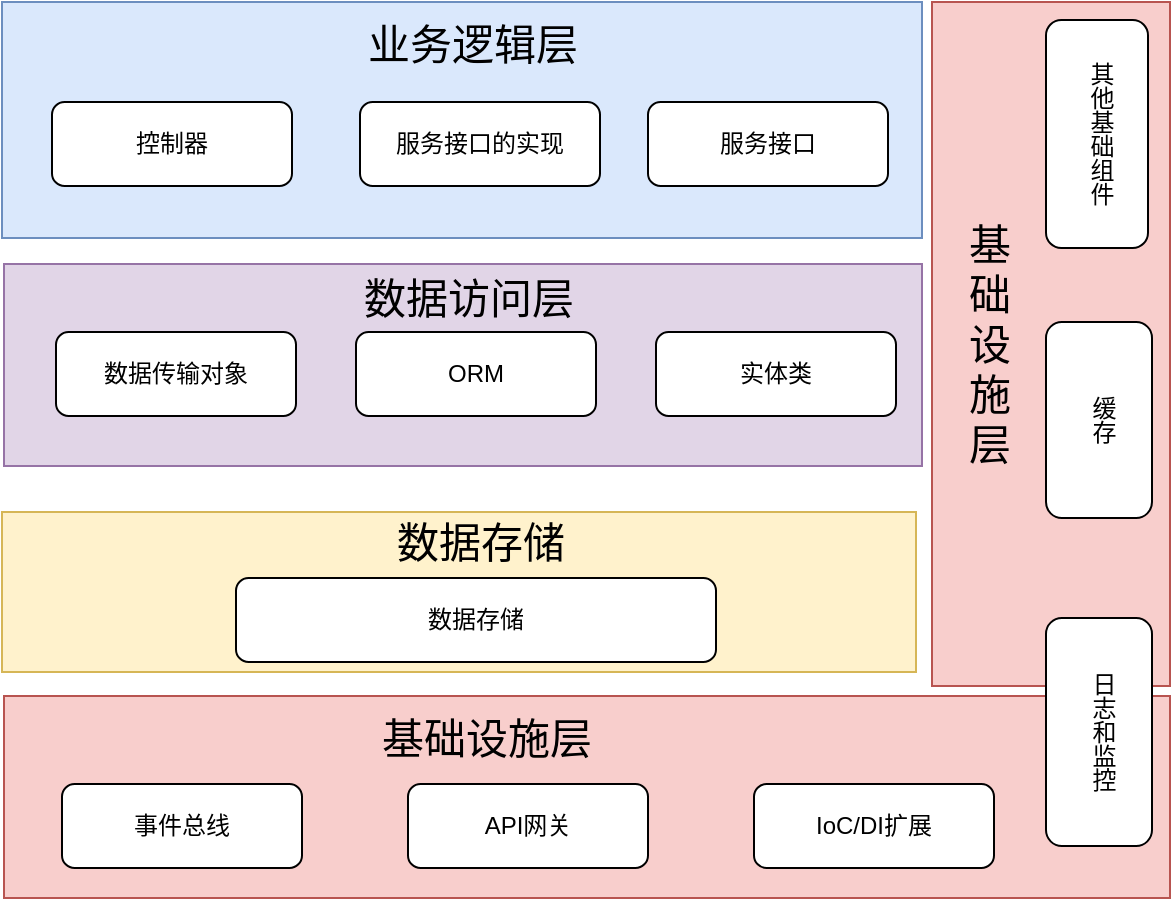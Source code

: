 <mxfile version="24.0.5" type="github">
  <diagram name="第 1 页" id="gDgN7H731Hi8wFHDhj4w">
    <mxGraphModel dx="1613" dy="715" grid="0" gridSize="10" guides="1" tooltips="1" connect="1" arrows="1" fold="1" page="0" pageScale="1" pageWidth="827" pageHeight="1169" math="0" shadow="0">
      <root>
        <mxCell id="0" />
        <mxCell id="1" parent="0" />
        <mxCell id="Er5V7Kn-AQLFlXeDB5cN-2" value="" style="whiteSpace=wrap;html=1;fillColor=#fff2cc;strokeColor=#d6b656;" vertex="1" parent="1">
          <mxGeometry x="-372" y="319" width="457" height="80" as="geometry" />
        </mxCell>
        <mxCell id="Er5V7Kn-AQLFlXeDB5cN-6" value="" style="whiteSpace=wrap;html=1;fillColor=#e1d5e7;strokeColor=#9673a6;" vertex="1" parent="1">
          <mxGeometry x="-371" y="195" width="459" height="101" as="geometry" />
        </mxCell>
        <mxCell id="Er5V7Kn-AQLFlXeDB5cN-18" value="" style="whiteSpace=wrap;html=1;fillColor=#dae8fc;strokeColor=#6c8ebf;" vertex="1" parent="1">
          <mxGeometry x="-372" y="64" width="460" height="118" as="geometry" />
        </mxCell>
        <mxCell id="Er5V7Kn-AQLFlXeDB5cN-24" value="" style="whiteSpace=wrap;html=1;fillColor=#f8cecc;strokeColor=#b85450;" vertex="1" parent="1">
          <mxGeometry x="93" y="64" width="119" height="342" as="geometry" />
        </mxCell>
        <mxCell id="Er5V7Kn-AQLFlXeDB5cN-25" value="" style="whiteSpace=wrap;html=1;fillColor=#f8cecc;strokeColor=#b85450;" vertex="1" parent="1">
          <mxGeometry x="-371" y="411" width="583" height="101" as="geometry" />
        </mxCell>
        <mxCell id="Er5V7Kn-AQLFlXeDB5cN-26" value="事件总线" style="rounded=1;whiteSpace=wrap;html=1;" vertex="1" parent="1">
          <mxGeometry x="-342" y="455" width="120" height="42" as="geometry" />
        </mxCell>
        <mxCell id="Er5V7Kn-AQLFlXeDB5cN-27" value="API网关" style="rounded=1;whiteSpace=wrap;html=1;" vertex="1" parent="1">
          <mxGeometry x="-169" y="455" width="120" height="42" as="geometry" />
        </mxCell>
        <mxCell id="Er5V7Kn-AQLFlXeDB5cN-28" value="缓存" style="rounded=1;whiteSpace=wrap;html=1;textDirection=vertical-rl;" vertex="1" parent="1">
          <mxGeometry x="150" y="224" width="53" height="98" as="geometry" />
        </mxCell>
        <mxCell id="Er5V7Kn-AQLFlXeDB5cN-29" value="基础设施层" style="text;html=1;align=center;verticalAlign=middle;whiteSpace=wrap;rounded=0;fontSize=21;" vertex="1" parent="1">
          <mxGeometry x="-193" y="417" width="127" height="30" as="geometry" />
        </mxCell>
        <mxCell id="Er5V7Kn-AQLFlXeDB5cN-30" value="基础设施层" style="text;html=1;align=center;verticalAlign=middle;whiteSpace=wrap;rounded=0;fontSize=21;" vertex="1" parent="1">
          <mxGeometry x="106" y="161" width="32" height="147" as="geometry" />
        </mxCell>
        <mxCell id="Er5V7Kn-AQLFlXeDB5cN-31" value="日志和监控" style="rounded=1;whiteSpace=wrap;html=1;textDirection=vertical-rl;" vertex="1" parent="1">
          <mxGeometry x="150" y="372" width="53" height="114" as="geometry" />
        </mxCell>
        <mxCell id="Er5V7Kn-AQLFlXeDB5cN-32" value="其他基础组件" style="rounded=1;whiteSpace=wrap;html=1;textDirection=vertical-lr;labelPosition=center;verticalLabelPosition=middle;align=center;verticalAlign=middle;labelBackgroundColor=default;" vertex="1" parent="1">
          <mxGeometry x="150" y="73" width="51" height="114" as="geometry" />
        </mxCell>
        <mxCell id="Er5V7Kn-AQLFlXeDB5cN-33" value="IoC/DI扩展" style="rounded=1;whiteSpace=wrap;html=1;" vertex="1" parent="1">
          <mxGeometry x="4" y="455" width="120" height="42" as="geometry" />
        </mxCell>
        <mxCell id="Er5V7Kn-AQLFlXeDB5cN-34" value="数据存储" style="rounded=1;whiteSpace=wrap;html=1;" vertex="1" parent="1">
          <mxGeometry x="-255" y="352" width="240" height="42" as="geometry" />
        </mxCell>
        <mxCell id="Er5V7Kn-AQLFlXeDB5cN-38" value="业务逻辑层" style="text;html=1;align=center;verticalAlign=middle;whiteSpace=wrap;rounded=0;fontSize=21;" vertex="1" parent="1">
          <mxGeometry x="-256" y="78" width="239" height="13" as="geometry" />
        </mxCell>
        <mxCell id="Er5V7Kn-AQLFlXeDB5cN-39" value="控制器" style="rounded=1;whiteSpace=wrap;html=1;" vertex="1" parent="1">
          <mxGeometry x="-347" y="114" width="120" height="42" as="geometry" />
        </mxCell>
        <mxCell id="Er5V7Kn-AQLFlXeDB5cN-40" value="服务接口" style="rounded=1;whiteSpace=wrap;html=1;" vertex="1" parent="1">
          <mxGeometry x="-49" y="114" width="120" height="42" as="geometry" />
        </mxCell>
        <mxCell id="Er5V7Kn-AQLFlXeDB5cN-41" value="服务接口的实现" style="rounded=1;whiteSpace=wrap;html=1;" vertex="1" parent="1">
          <mxGeometry x="-193" y="114" width="120" height="42" as="geometry" />
        </mxCell>
        <mxCell id="Er5V7Kn-AQLFlXeDB5cN-42" value="实体类" style="rounded=1;whiteSpace=wrap;html=1;" vertex="1" parent="1">
          <mxGeometry x="-45" y="229" width="120" height="42" as="geometry" />
        </mxCell>
        <mxCell id="Er5V7Kn-AQLFlXeDB5cN-43" value="数据传输对象" style="rounded=1;whiteSpace=wrap;html=1;" vertex="1" parent="1">
          <mxGeometry x="-345" y="229" width="120" height="42" as="geometry" />
        </mxCell>
        <mxCell id="Er5V7Kn-AQLFlXeDB5cN-45" value="ORM" style="rounded=1;whiteSpace=wrap;html=1;" vertex="1" parent="1">
          <mxGeometry x="-195" y="229" width="120" height="42" as="geometry" />
        </mxCell>
        <mxCell id="Er5V7Kn-AQLFlXeDB5cN-46" value="数据访问层" style="text;html=1;align=center;verticalAlign=middle;whiteSpace=wrap;rounded=0;fontSize=21;" vertex="1" parent="1">
          <mxGeometry x="-258" y="205" width="239" height="13" as="geometry" />
        </mxCell>
        <mxCell id="Er5V7Kn-AQLFlXeDB5cN-47" value="数据存储" style="text;html=1;align=center;verticalAlign=middle;whiteSpace=wrap;rounded=0;fontSize=21;" vertex="1" parent="1">
          <mxGeometry x="-252.5" y="327" width="239" height="13" as="geometry" />
        </mxCell>
      </root>
    </mxGraphModel>
  </diagram>
</mxfile>
